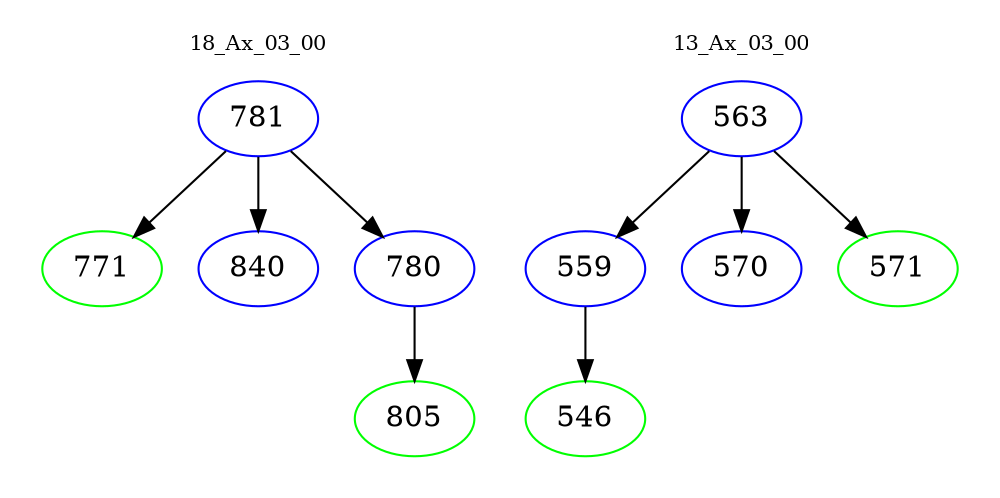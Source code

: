 digraph{
subgraph cluster_0 {
color = white
label = "18_Ax_03_00";
fontsize=10;
T0_781 [label="781", color="blue"]
T0_781 -> T0_771 [color="black"]
T0_771 [label="771", color="green"]
T0_781 -> T0_840 [color="black"]
T0_840 [label="840", color="blue"]
T0_781 -> T0_780 [color="black"]
T0_780 [label="780", color="blue"]
T0_780 -> T0_805 [color="black"]
T0_805 [label="805", color="green"]
}
subgraph cluster_1 {
color = white
label = "13_Ax_03_00";
fontsize=10;
T1_563 [label="563", color="blue"]
T1_563 -> T1_559 [color="black"]
T1_559 [label="559", color="blue"]
T1_559 -> T1_546 [color="black"]
T1_546 [label="546", color="green"]
T1_563 -> T1_570 [color="black"]
T1_570 [label="570", color="blue"]
T1_563 -> T1_571 [color="black"]
T1_571 [label="571", color="green"]
}
}
